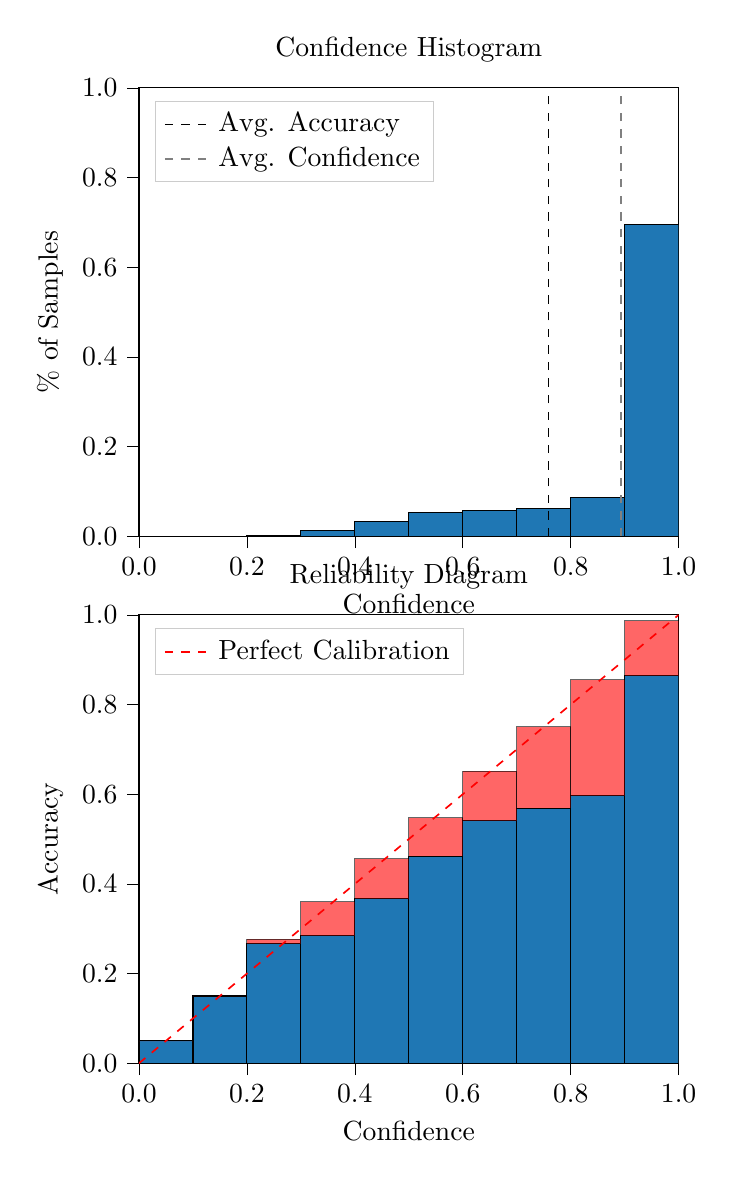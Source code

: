 % This file was created by tikzplotlib v0.9.8.
\begin{tikzpicture}

\definecolor{color0}{rgb}{0.122,0.467,0.706}

\begin{groupplot}[group style={group size=1 by 2}]
\nextgroupplot[
legend cell align={left},
legend style={
  fill opacity=0.8,
  draw opacity=1,
  text opacity=1,
  at={(0.03,0.97)},
  anchor=north west,
  draw=white!80!black
},
tick align=outside,
tick pos=left,
title={Confidence Histogram},
x grid style={white!69.02!black},
xlabel={Confidence},
xmin=0, xmax=1,
xtick style={color=black},
xtick={0,0.2,0.4,0.6,0.8,1},
xticklabels={0.0,0.2,0.4,0.6,0.8,1.0},
y grid style={white!69.02!black},
ylabel={\% of Samples},
ymin=0, ymax=1,
ytick style={color=black},
ytick={0,0.2,0.4,0.6,0.8,1},
yticklabels={0.0,0.2,0.4,0.6,0.8,1.0}
]
\draw[draw=black,fill=color0] (axis cs:-6.939e-18,0) rectangle (axis cs:0.1,0);
\draw[draw=black,fill=color0] (axis cs:0.1,0) rectangle (axis cs:0.2,0);
\draw[draw=black,fill=color0] (axis cs:0.2,0) rectangle (axis cs:0.3,0.002);
\draw[draw=black,fill=color0] (axis cs:0.3,0) rectangle (axis cs:0.4,0.012);
\draw[draw=black,fill=color0] (axis cs:0.4,0) rectangle (axis cs:0.5,0.032);
\draw[draw=black,fill=color0] (axis cs:0.5,0) rectangle (axis cs:0.6,0.053);
\draw[draw=black,fill=color0] (axis cs:0.6,0) rectangle (axis cs:0.7,0.057);
\draw[draw=black,fill=color0] (axis cs:0.7,0) rectangle (axis cs:0.8,0.062);
\draw[draw=black,fill=color0] (axis cs:0.8,0) rectangle (axis cs:0.9,0.087);
\draw[draw=black,fill=color0] (axis cs:0.9,0) rectangle (axis cs:1,0.695);
\addplot [semithick, black, dashed]
table {%
0.759 0
0.759 1
};
\addlegendentry{Avg. Accuracy}
\addplot [semithick, white!50.196!black, dashed]
table {%
0.893 0
0.893 1
};
\addlegendentry{Avg. Confidence}

\nextgroupplot[
legend cell align={left},
legend style={
  fill opacity=0.8,
  draw opacity=1,
  text opacity=1,
  at={(0.03,0.97)},
  anchor=north west,
  draw=white!80!black
},
tick align=outside,
tick pos=left,
title={Reliability Diagram},
x grid style={white!69.02!black},
xlabel={Confidence},
xmin=0, xmax=1,
xtick style={color=black},
xtick={0,0.2,0.4,0.6,0.8,1},
xticklabels={0.0,0.2,0.4,0.6,0.8,1.0},
y grid style={white!69.02!black},
ylabel={Accuracy},
ymin=0, ymax=1,
ytick style={color=black},
ytick={0,0.2,0.4,0.6,0.8,1},
yticklabels={0.0,0.2,0.4,0.6,0.8,1.0}
]
\draw[draw=black,fill=color0] (axis cs:-6.939e-18,0) rectangle (axis cs:0.1,0.05);
\draw[draw=black,fill=color0] (axis cs:0.1,0) rectangle (axis cs:0.2,0.15);
\draw[draw=black,fill=color0] (axis cs:0.2,0) rectangle (axis cs:0.3,0.267);
\draw[draw=black,fill=color0] (axis cs:0.3,0) rectangle (axis cs:0.4,0.284);
\draw[draw=black,fill=color0] (axis cs:0.4,0) rectangle (axis cs:0.5,0.367);
\draw[draw=black,fill=color0] (axis cs:0.5,0) rectangle (axis cs:0.6,0.462);
\draw[draw=black,fill=color0] (axis cs:0.6,0) rectangle (axis cs:0.7,0.541);
\draw[draw=black,fill=color0] (axis cs:0.7,0) rectangle (axis cs:0.8,0.569);
\draw[draw=black,fill=color0] (axis cs:0.8,0) rectangle (axis cs:0.9,0.597);
\draw[draw=black,fill=color0] (axis cs:0.9,0) rectangle (axis cs:1,0.864);
\draw[draw=black,fill=red,opacity=0.6] (axis cs:-6.939e-18,0.05) rectangle (axis cs:0.1,0.05);
\draw[draw=black,fill=red,opacity=0.6] (axis cs:0.1,0.15) rectangle (axis cs:0.2,0.15);
\draw[draw=black,fill=red,opacity=0.6] (axis cs:0.2,0.267) rectangle (axis cs:0.3,0.277);
\draw[draw=black,fill=red,opacity=0.6] (axis cs:0.3,0.284) rectangle (axis cs:0.4,0.36);
\draw[draw=black,fill=red,opacity=0.6] (axis cs:0.4,0.367) rectangle (axis cs:0.5,0.456);
\draw[draw=black,fill=red,opacity=0.6] (axis cs:0.5,0.462) rectangle (axis cs:0.6,0.548);
\draw[draw=black,fill=red,opacity=0.6] (axis cs:0.6,0.541) rectangle (axis cs:0.7,0.651);
\draw[draw=black,fill=red,opacity=0.6] (axis cs:0.7,0.569) rectangle (axis cs:0.8,0.751);
\draw[draw=black,fill=red,opacity=0.6] (axis cs:0.8,0.597) rectangle (axis cs:0.9,0.855);
\draw[draw=black,fill=red,opacity=0.6] (axis cs:0.9,0.864) rectangle (axis cs:1,0.987);
\addplot [semithick, red, dashed]
table {%
0 0
1 1
};
\addlegendentry{Perfect Calibration}
\end{groupplot}

\end{tikzpicture}
